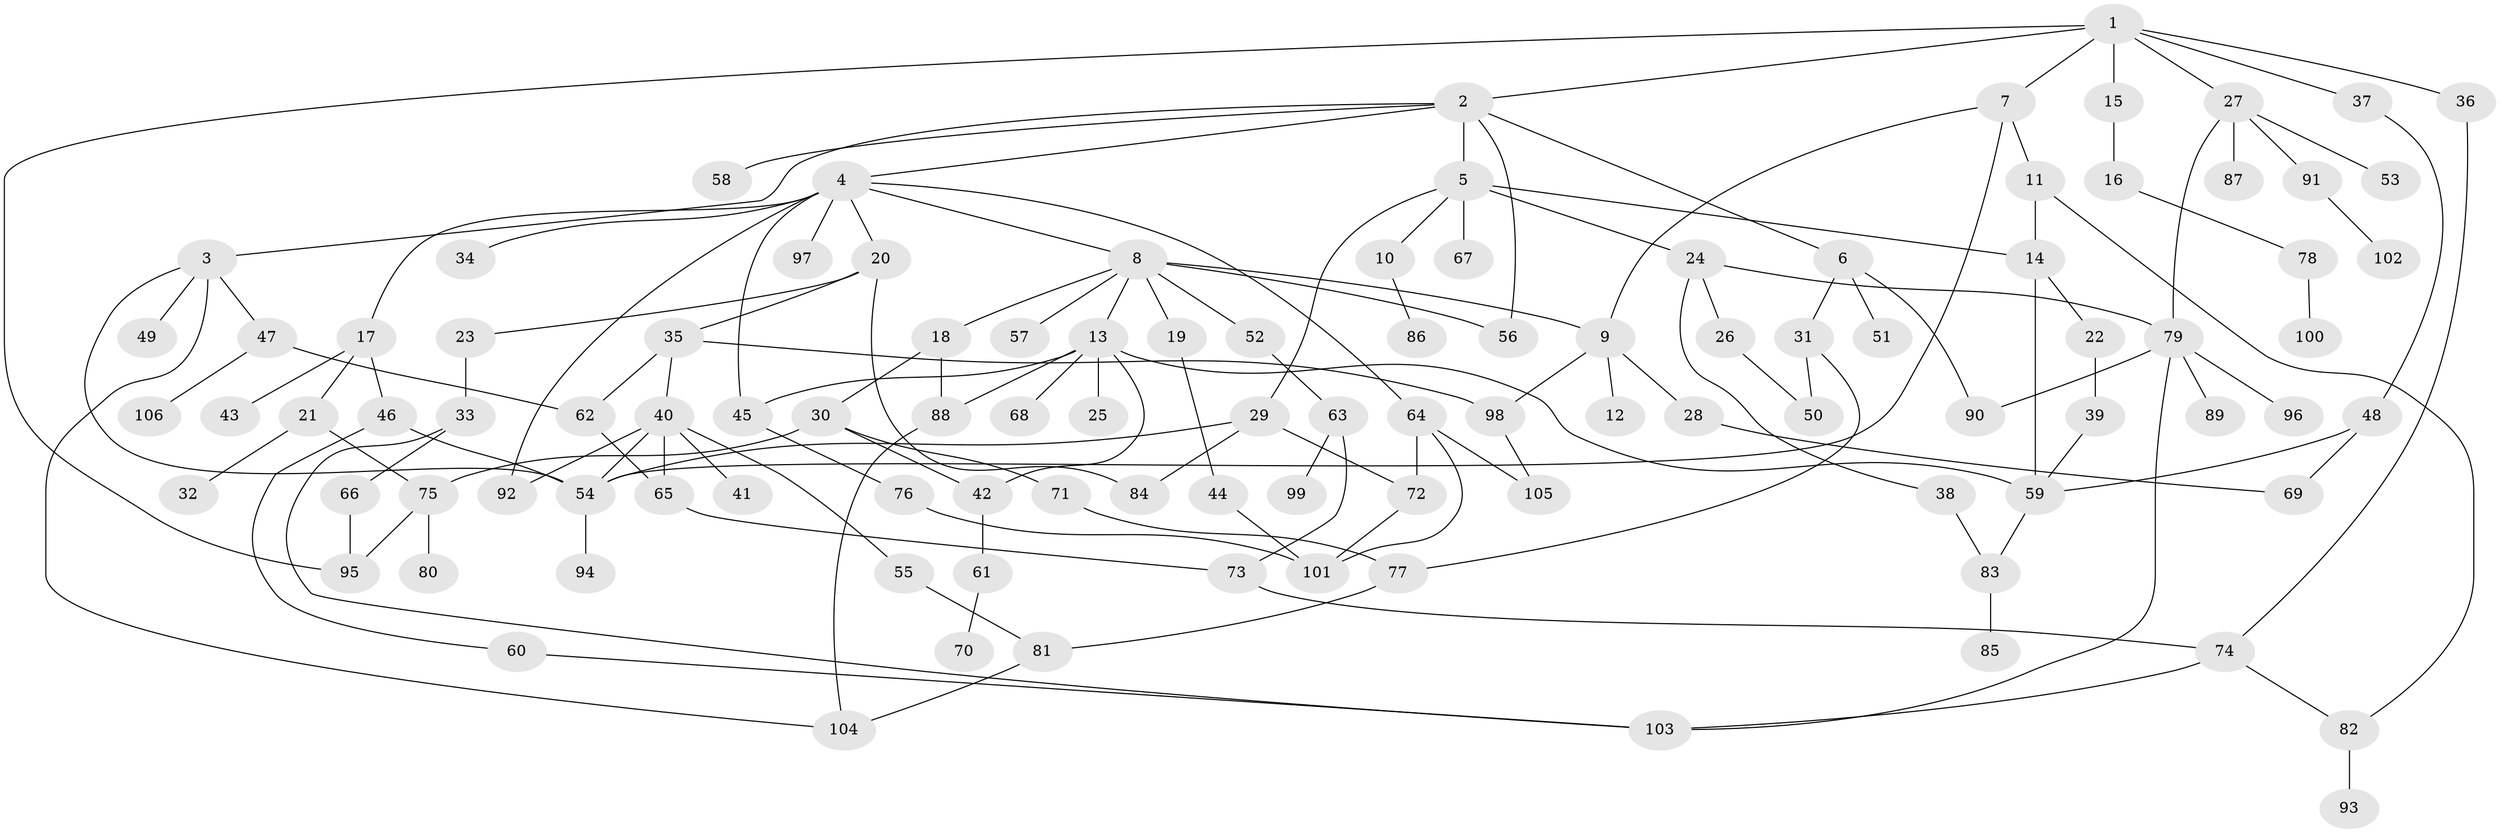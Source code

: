 // Generated by graph-tools (version 1.1) at 2025/49/03/09/25 03:49:21]
// undirected, 106 vertices, 146 edges
graph export_dot {
graph [start="1"]
  node [color=gray90,style=filled];
  1;
  2;
  3;
  4;
  5;
  6;
  7;
  8;
  9;
  10;
  11;
  12;
  13;
  14;
  15;
  16;
  17;
  18;
  19;
  20;
  21;
  22;
  23;
  24;
  25;
  26;
  27;
  28;
  29;
  30;
  31;
  32;
  33;
  34;
  35;
  36;
  37;
  38;
  39;
  40;
  41;
  42;
  43;
  44;
  45;
  46;
  47;
  48;
  49;
  50;
  51;
  52;
  53;
  54;
  55;
  56;
  57;
  58;
  59;
  60;
  61;
  62;
  63;
  64;
  65;
  66;
  67;
  68;
  69;
  70;
  71;
  72;
  73;
  74;
  75;
  76;
  77;
  78;
  79;
  80;
  81;
  82;
  83;
  84;
  85;
  86;
  87;
  88;
  89;
  90;
  91;
  92;
  93;
  94;
  95;
  96;
  97;
  98;
  99;
  100;
  101;
  102;
  103;
  104;
  105;
  106;
  1 -- 2;
  1 -- 7;
  1 -- 15;
  1 -- 27;
  1 -- 36;
  1 -- 37;
  1 -- 95;
  2 -- 3;
  2 -- 4;
  2 -- 5;
  2 -- 6;
  2 -- 58;
  2 -- 56;
  3 -- 47;
  3 -- 49;
  3 -- 54;
  3 -- 104;
  4 -- 8;
  4 -- 17;
  4 -- 20;
  4 -- 34;
  4 -- 64;
  4 -- 92;
  4 -- 97;
  4 -- 45;
  5 -- 10;
  5 -- 14;
  5 -- 24;
  5 -- 29;
  5 -- 67;
  6 -- 31;
  6 -- 51;
  6 -- 90;
  7 -- 9;
  7 -- 11;
  7 -- 54;
  8 -- 13;
  8 -- 18;
  8 -- 19;
  8 -- 52;
  8 -- 56;
  8 -- 57;
  8 -- 9;
  9 -- 12;
  9 -- 28;
  9 -- 98;
  10 -- 86;
  11 -- 82;
  11 -- 14;
  13 -- 25;
  13 -- 45;
  13 -- 68;
  13 -- 88;
  13 -- 42;
  13 -- 59;
  14 -- 22;
  14 -- 59;
  15 -- 16;
  16 -- 78;
  17 -- 21;
  17 -- 43;
  17 -- 46;
  18 -- 30;
  18 -- 88;
  19 -- 44;
  20 -- 23;
  20 -- 35;
  20 -- 84;
  21 -- 32;
  21 -- 75;
  22 -- 39;
  23 -- 33;
  24 -- 26;
  24 -- 38;
  24 -- 79;
  26 -- 50;
  27 -- 53;
  27 -- 87;
  27 -- 91;
  27 -- 79;
  28 -- 69;
  29 -- 84;
  29 -- 54;
  29 -- 72;
  30 -- 42;
  30 -- 71;
  30 -- 75;
  31 -- 50;
  31 -- 77;
  33 -- 66;
  33 -- 103;
  35 -- 40;
  35 -- 98;
  35 -- 62;
  36 -- 74;
  37 -- 48;
  38 -- 83;
  39 -- 59;
  40 -- 41;
  40 -- 55;
  40 -- 65;
  40 -- 54;
  40 -- 92;
  42 -- 61;
  44 -- 101;
  45 -- 76;
  46 -- 60;
  46 -- 54;
  47 -- 62;
  47 -- 106;
  48 -- 59;
  48 -- 69;
  52 -- 63;
  54 -- 94;
  55 -- 81;
  59 -- 83;
  60 -- 103;
  61 -- 70;
  62 -- 65;
  63 -- 73;
  63 -- 99;
  64 -- 72;
  64 -- 101;
  64 -- 105;
  65 -- 73;
  66 -- 95;
  71 -- 77;
  72 -- 101;
  73 -- 74;
  74 -- 82;
  74 -- 103;
  75 -- 80;
  75 -- 95;
  76 -- 101;
  77 -- 81;
  78 -- 100;
  79 -- 89;
  79 -- 90;
  79 -- 96;
  79 -- 103;
  81 -- 104;
  82 -- 93;
  83 -- 85;
  88 -- 104;
  91 -- 102;
  98 -- 105;
}
